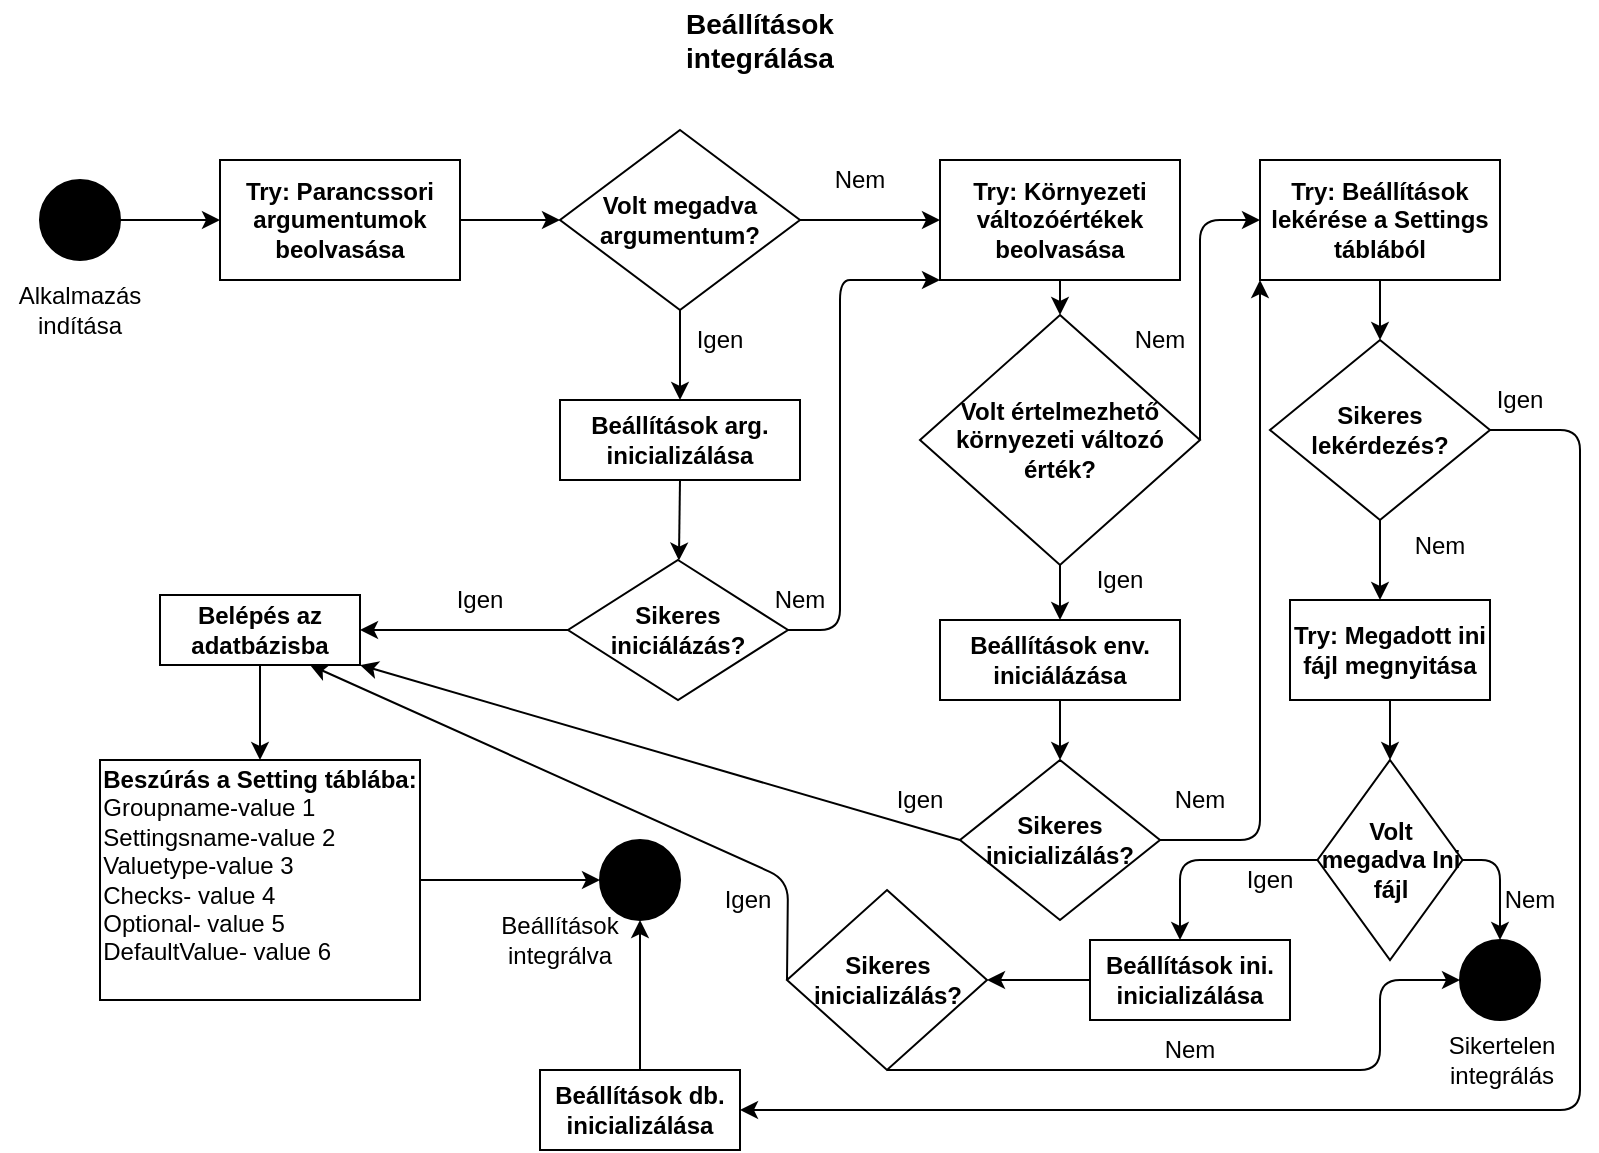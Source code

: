 <mxfile version="14.7.6" type="github">
  <diagram id="zDa9rTjy-oxJfnBAXKqy" name="Page-1">
    <mxGraphModel dx="1038" dy="536" grid="1" gridSize="10" guides="1" tooltips="1" connect="1" arrows="1" fold="1" page="1" pageScale="1" pageWidth="827" pageHeight="1169" math="0" shadow="0">
      <root>
        <mxCell id="0" />
        <mxCell id="1" parent="0" />
        <mxCell id="_BwwOzmuVJjrxb0-8K-R-1" value="&lt;font style=&quot;font-size: 14px&quot;&gt;&lt;b&gt;Beállítások integrálása&lt;br&gt;&lt;/b&gt;&lt;/font&gt;" style="text;html=1;strokeColor=none;fillColor=none;align=center;verticalAlign=middle;whiteSpace=wrap;rounded=0;" vertex="1" parent="1">
          <mxGeometry x="360" y="10" width="80" height="40" as="geometry" />
        </mxCell>
        <mxCell id="_BwwOzmuVJjrxb0-8K-R-2" value="" style="ellipse;whiteSpace=wrap;html=1;aspect=fixed;fillColor=#000000;" vertex="1" parent="1">
          <mxGeometry x="40" y="100" width="40" height="40" as="geometry" />
        </mxCell>
        <mxCell id="_BwwOzmuVJjrxb0-8K-R-3" value="Alkalmazás indítása" style="text;html=1;strokeColor=none;fillColor=none;align=center;verticalAlign=middle;whiteSpace=wrap;rounded=0;" vertex="1" parent="1">
          <mxGeometry x="20" y="150" width="80" height="30" as="geometry" />
        </mxCell>
        <mxCell id="_BwwOzmuVJjrxb0-8K-R-4" value="" style="endArrow=classic;html=1;exitX=1;exitY=0.5;exitDx=0;exitDy=0;entryX=0;entryY=0.5;entryDx=0;entryDy=0;" edge="1" parent="1" source="_BwwOzmuVJjrxb0-8K-R-2" target="_BwwOzmuVJjrxb0-8K-R-5">
          <mxGeometry width="50" height="50" relative="1" as="geometry">
            <mxPoint x="390" y="300" as="sourcePoint" />
            <mxPoint x="230" y="120" as="targetPoint" />
          </mxGeometry>
        </mxCell>
        <mxCell id="_BwwOzmuVJjrxb0-8K-R-5" value="&lt;div&gt;&lt;b&gt;Try: Parancssori argumentumok&lt;/b&gt;&lt;/div&gt;&lt;div&gt;&lt;b&gt;beolvasása&lt;/b&gt;&lt;/div&gt;" style="rounded=0;whiteSpace=wrap;html=1;fillColor=#FFFFFF;" vertex="1" parent="1">
          <mxGeometry x="130" y="90" width="120" height="60" as="geometry" />
        </mxCell>
        <mxCell id="_BwwOzmuVJjrxb0-8K-R-6" value="" style="endArrow=classic;html=1;exitX=1;exitY=0.5;exitDx=0;exitDy=0;" edge="1" parent="1" source="_BwwOzmuVJjrxb0-8K-R-5" target="_BwwOzmuVJjrxb0-8K-R-7">
          <mxGeometry width="50" height="50" relative="1" as="geometry">
            <mxPoint x="390" y="300" as="sourcePoint" />
            <mxPoint x="300" y="120" as="targetPoint" />
          </mxGeometry>
        </mxCell>
        <mxCell id="_BwwOzmuVJjrxb0-8K-R-7" value="&lt;b&gt;Volt megadva argumentum?&lt;/b&gt;" style="rhombus;whiteSpace=wrap;html=1;fillColor=#FFFFFF;" vertex="1" parent="1">
          <mxGeometry x="300" y="75" width="120" height="90" as="geometry" />
        </mxCell>
        <mxCell id="_BwwOzmuVJjrxb0-8K-R-9" value="" style="endArrow=classic;html=1;exitX=0.5;exitY=1;exitDx=0;exitDy=0;" edge="1" parent="1" source="_BwwOzmuVJjrxb0-8K-R-7">
          <mxGeometry width="50" height="50" relative="1" as="geometry">
            <mxPoint x="390" y="300" as="sourcePoint" />
            <mxPoint x="360" y="210" as="targetPoint" />
          </mxGeometry>
        </mxCell>
        <mxCell id="_BwwOzmuVJjrxb0-8K-R-11" value="Igen" style="text;html=1;strokeColor=none;fillColor=none;align=center;verticalAlign=middle;whiteSpace=wrap;rounded=0;" vertex="1" parent="1">
          <mxGeometry x="360" y="170" width="40" height="20" as="geometry" />
        </mxCell>
        <mxCell id="_BwwOzmuVJjrxb0-8K-R-12" value="&lt;b&gt;Beállítások arg. inicializálása&lt;br&gt;&lt;/b&gt;" style="rounded=0;whiteSpace=wrap;html=1;fillColor=#FFFFFF;" vertex="1" parent="1">
          <mxGeometry x="300" y="210" width="120" height="40" as="geometry" />
        </mxCell>
        <mxCell id="_BwwOzmuVJjrxb0-8K-R-13" value="" style="endArrow=classic;html=1;exitX=0.5;exitY=1;exitDx=0;exitDy=0;" edge="1" parent="1" source="_BwwOzmuVJjrxb0-8K-R-12" target="_BwwOzmuVJjrxb0-8K-R-14">
          <mxGeometry width="50" height="50" relative="1" as="geometry">
            <mxPoint x="390" y="300" as="sourcePoint" />
            <mxPoint x="360" y="290" as="targetPoint" />
          </mxGeometry>
        </mxCell>
        <mxCell id="_BwwOzmuVJjrxb0-8K-R-14" value="&lt;b&gt;Sikeres iniciálázás?&lt;br&gt;&lt;/b&gt;" style="rhombus;whiteSpace=wrap;html=1;fillColor=#FFFFFF;" vertex="1" parent="1">
          <mxGeometry x="304" y="290" width="110" height="70" as="geometry" />
        </mxCell>
        <mxCell id="_BwwOzmuVJjrxb0-8K-R-16" value="Igen" style="text;html=1;strokeColor=none;fillColor=none;align=center;verticalAlign=middle;whiteSpace=wrap;rounded=0;" vertex="1" parent="1">
          <mxGeometry x="240" y="300" width="40" height="20" as="geometry" />
        </mxCell>
        <mxCell id="_BwwOzmuVJjrxb0-8K-R-17" value="" style="endArrow=classic;html=1;exitX=0;exitY=0.5;exitDx=0;exitDy=0;" edge="1" parent="1" source="_BwwOzmuVJjrxb0-8K-R-14">
          <mxGeometry width="50" height="50" relative="1" as="geometry">
            <mxPoint x="390" y="350" as="sourcePoint" />
            <mxPoint x="200" y="325" as="targetPoint" />
          </mxGeometry>
        </mxCell>
        <mxCell id="_BwwOzmuVJjrxb0-8K-R-20" value="&lt;b&gt;Belépés az adatbázisba&lt;/b&gt;" style="rounded=0;whiteSpace=wrap;html=1;fillColor=#FFFFFF;" vertex="1" parent="1">
          <mxGeometry x="100" y="307.5" width="100" height="35" as="geometry" />
        </mxCell>
        <mxCell id="_BwwOzmuVJjrxb0-8K-R-21" value="" style="endArrow=classic;html=1;exitX=0.5;exitY=1;exitDx=0;exitDy=0;" edge="1" parent="1" source="_BwwOzmuVJjrxb0-8K-R-20">
          <mxGeometry width="50" height="50" relative="1" as="geometry">
            <mxPoint x="350" y="350" as="sourcePoint" />
            <mxPoint x="150" y="390" as="targetPoint" />
          </mxGeometry>
        </mxCell>
        <mxCell id="_BwwOzmuVJjrxb0-8K-R-23" value="&lt;div&gt;&lt;b&gt;Beszúrás a Setting táblába:&lt;/b&gt;&lt;/div&gt;&lt;div align=&quot;left&quot;&gt;Groupname-value 1&lt;/div&gt;&lt;div align=&quot;left&quot;&gt;Settingsname-value 2&lt;/div&gt;&lt;div align=&quot;left&quot;&gt;Valuetype-value 3&lt;/div&gt;&lt;div align=&quot;left&quot;&gt;Checks- value 4&lt;/div&gt;&lt;div align=&quot;left&quot;&gt;Optional- value 5&lt;/div&gt;&lt;div align=&quot;left&quot;&gt;DefaultValue- value 6&lt;br&gt;&lt;/div&gt;&lt;div align=&quot;left&quot;&gt;&lt;br&gt;&lt;/div&gt;" style="rounded=0;whiteSpace=wrap;html=1;fillColor=#FFFFFF;" vertex="1" parent="1">
          <mxGeometry x="70" y="390" width="160" height="120" as="geometry" />
        </mxCell>
        <mxCell id="_BwwOzmuVJjrxb0-8K-R-25" value="" style="endArrow=classic;html=1;exitX=1;exitY=0.5;exitDx=0;exitDy=0;" edge="1" parent="1" source="_BwwOzmuVJjrxb0-8K-R-23" target="_BwwOzmuVJjrxb0-8K-R-26">
          <mxGeometry width="50" height="50" relative="1" as="geometry">
            <mxPoint x="350" y="350" as="sourcePoint" />
            <mxPoint x="310" y="450" as="targetPoint" />
          </mxGeometry>
        </mxCell>
        <mxCell id="_BwwOzmuVJjrxb0-8K-R-26" value="" style="ellipse;whiteSpace=wrap;html=1;aspect=fixed;fillColor=#000000;" vertex="1" parent="1">
          <mxGeometry x="320" y="430" width="40" height="40" as="geometry" />
        </mxCell>
        <mxCell id="_BwwOzmuVJjrxb0-8K-R-27" value="Beállítások integrálva" style="text;html=1;strokeColor=none;fillColor=none;align=center;verticalAlign=middle;whiteSpace=wrap;rounded=0;" vertex="1" parent="1">
          <mxGeometry x="280" y="470" width="40" height="20" as="geometry" />
        </mxCell>
        <mxCell id="_BwwOzmuVJjrxb0-8K-R-28" value="" style="endArrow=classic;html=1;exitX=1;exitY=0.5;exitDx=0;exitDy=0;" edge="1" parent="1" source="_BwwOzmuVJjrxb0-8K-R-7">
          <mxGeometry width="50" height="50" relative="1" as="geometry">
            <mxPoint x="350" y="350" as="sourcePoint" />
            <mxPoint x="490" y="120" as="targetPoint" />
          </mxGeometry>
        </mxCell>
        <mxCell id="_BwwOzmuVJjrxb0-8K-R-29" value="Nem" style="text;html=1;strokeColor=none;fillColor=none;align=center;verticalAlign=middle;whiteSpace=wrap;rounded=0;" vertex="1" parent="1">
          <mxGeometry x="430" y="90" width="40" height="20" as="geometry" />
        </mxCell>
        <mxCell id="_BwwOzmuVJjrxb0-8K-R-30" value="&lt;b&gt;Try: Környezeti változóértékek beolvasása&lt;br&gt;&lt;/b&gt;" style="rounded=0;whiteSpace=wrap;html=1;fillColor=#FFFFFF;" vertex="1" parent="1">
          <mxGeometry x="490" y="90" width="120" height="60" as="geometry" />
        </mxCell>
        <mxCell id="_BwwOzmuVJjrxb0-8K-R-33" value="&lt;b&gt;Volt értelmezhető környezeti változó érték?&lt;br&gt;&lt;/b&gt;" style="rhombus;whiteSpace=wrap;html=1;fillColor=#FFFFFF;" vertex="1" parent="1">
          <mxGeometry x="480" y="167.5" width="140" height="125" as="geometry" />
        </mxCell>
        <mxCell id="_BwwOzmuVJjrxb0-8K-R-34" value="" style="endArrow=classic;html=1;exitX=0.5;exitY=1;exitDx=0;exitDy=0;" edge="1" parent="1" source="_BwwOzmuVJjrxb0-8K-R-30" target="_BwwOzmuVJjrxb0-8K-R-33">
          <mxGeometry width="50" height="50" relative="1" as="geometry">
            <mxPoint x="290" y="350" as="sourcePoint" />
            <mxPoint x="340" y="300" as="targetPoint" />
          </mxGeometry>
        </mxCell>
        <mxCell id="_BwwOzmuVJjrxb0-8K-R-35" value="" style="endArrow=classic;html=1;exitX=1;exitY=0.5;exitDx=0;exitDy=0;entryX=0;entryY=1;entryDx=0;entryDy=0;" edge="1" parent="1" source="_BwwOzmuVJjrxb0-8K-R-14" target="_BwwOzmuVJjrxb0-8K-R-30">
          <mxGeometry width="50" height="50" relative="1" as="geometry">
            <mxPoint x="290" y="350" as="sourcePoint" />
            <mxPoint x="460" y="325" as="targetPoint" />
            <Array as="points">
              <mxPoint x="440" y="325" />
              <mxPoint x="440" y="220" />
              <mxPoint x="440" y="150" />
              <mxPoint x="450" y="150" />
            </Array>
          </mxGeometry>
        </mxCell>
        <mxCell id="_BwwOzmuVJjrxb0-8K-R-36" value="Nem" style="text;html=1;strokeColor=none;fillColor=none;align=center;verticalAlign=middle;whiteSpace=wrap;rounded=0;" vertex="1" parent="1">
          <mxGeometry x="400" y="300" width="40" height="20" as="geometry" />
        </mxCell>
        <mxCell id="_BwwOzmuVJjrxb0-8K-R-40" value="" style="endArrow=classic;html=1;exitX=0.5;exitY=1;exitDx=0;exitDy=0;" edge="1" parent="1" source="_BwwOzmuVJjrxb0-8K-R-33" target="_BwwOzmuVJjrxb0-8K-R-41">
          <mxGeometry width="50" height="50" relative="1" as="geometry">
            <mxPoint x="290" y="350" as="sourcePoint" />
            <mxPoint x="550" y="330" as="targetPoint" />
          </mxGeometry>
        </mxCell>
        <mxCell id="_BwwOzmuVJjrxb0-8K-R-41" value="&lt;b&gt;Beállítások env. iniciálázása&lt;br&gt;&lt;/b&gt;" style="rounded=0;whiteSpace=wrap;html=1;fillColor=#FFFFFF;" vertex="1" parent="1">
          <mxGeometry x="490" y="320" width="120" height="40" as="geometry" />
        </mxCell>
        <mxCell id="_BwwOzmuVJjrxb0-8K-R-42" value="Igen" style="text;html=1;strokeColor=none;fillColor=none;align=center;verticalAlign=middle;whiteSpace=wrap;rounded=0;" vertex="1" parent="1">
          <mxGeometry x="560" y="290" width="40" height="20" as="geometry" />
        </mxCell>
        <mxCell id="_BwwOzmuVJjrxb0-8K-R-43" value="" style="endArrow=classic;html=1;exitX=0.5;exitY=1;exitDx=0;exitDy=0;" edge="1" parent="1" source="_BwwOzmuVJjrxb0-8K-R-41">
          <mxGeometry width="50" height="50" relative="1" as="geometry">
            <mxPoint x="290" y="350" as="sourcePoint" />
            <mxPoint x="550" y="390" as="targetPoint" />
          </mxGeometry>
        </mxCell>
        <mxCell id="_BwwOzmuVJjrxb0-8K-R-44" value="&lt;b&gt;Sikeres inicializálás?&lt;br&gt;&lt;/b&gt;" style="rhombus;whiteSpace=wrap;html=1;fillColor=#FFFFFF;" vertex="1" parent="1">
          <mxGeometry x="500" y="390" width="100" height="80" as="geometry" />
        </mxCell>
        <mxCell id="_BwwOzmuVJjrxb0-8K-R-45" value="" style="endArrow=classic;html=1;exitX=0;exitY=0.5;exitDx=0;exitDy=0;entryX=1;entryY=1;entryDx=0;entryDy=0;" edge="1" parent="1" source="_BwwOzmuVJjrxb0-8K-R-44" target="_BwwOzmuVJjrxb0-8K-R-20">
          <mxGeometry width="50" height="50" relative="1" as="geometry">
            <mxPoint x="290" y="350" as="sourcePoint" />
            <mxPoint x="340" y="300" as="targetPoint" />
          </mxGeometry>
        </mxCell>
        <mxCell id="_BwwOzmuVJjrxb0-8K-R-46" value="Igen" style="text;html=1;strokeColor=none;fillColor=none;align=center;verticalAlign=middle;whiteSpace=wrap;rounded=0;" vertex="1" parent="1">
          <mxGeometry x="460" y="400" width="40" height="20" as="geometry" />
        </mxCell>
        <mxCell id="_BwwOzmuVJjrxb0-8K-R-47" value="&lt;b&gt;Try: Beállítások lekérése a Settings táblából&lt;br&gt;&lt;/b&gt;" style="rounded=0;whiteSpace=wrap;html=1;fillColor=#FFFFFF;" vertex="1" parent="1">
          <mxGeometry x="650" y="90" width="120" height="60" as="geometry" />
        </mxCell>
        <mxCell id="_BwwOzmuVJjrxb0-8K-R-48" value="" style="endArrow=classic;html=1;exitX=1;exitY=0.5;exitDx=0;exitDy=0;entryX=0;entryY=0.5;entryDx=0;entryDy=0;" edge="1" parent="1" source="_BwwOzmuVJjrxb0-8K-R-33" target="_BwwOzmuVJjrxb0-8K-R-47">
          <mxGeometry width="50" height="50" relative="1" as="geometry">
            <mxPoint x="290" y="350" as="sourcePoint" />
            <mxPoint x="340" y="300" as="targetPoint" />
            <Array as="points">
              <mxPoint x="620" y="120" />
            </Array>
          </mxGeometry>
        </mxCell>
        <mxCell id="_BwwOzmuVJjrxb0-8K-R-49" value="Nem" style="text;html=1;strokeColor=none;fillColor=none;align=center;verticalAlign=middle;whiteSpace=wrap;rounded=0;" vertex="1" parent="1">
          <mxGeometry x="580" y="170" width="40" height="20" as="geometry" />
        </mxCell>
        <mxCell id="_BwwOzmuVJjrxb0-8K-R-50" value="" style="endArrow=classic;html=1;exitX=1;exitY=0.5;exitDx=0;exitDy=0;entryX=0;entryY=1;entryDx=0;entryDy=0;" edge="1" parent="1" source="_BwwOzmuVJjrxb0-8K-R-44" target="_BwwOzmuVJjrxb0-8K-R-47">
          <mxGeometry width="50" height="50" relative="1" as="geometry">
            <mxPoint x="290" y="350" as="sourcePoint" />
            <mxPoint x="340" y="300" as="targetPoint" />
            <Array as="points">
              <mxPoint x="650" y="430" />
            </Array>
          </mxGeometry>
        </mxCell>
        <mxCell id="_BwwOzmuVJjrxb0-8K-R-51" value="Nem" style="text;html=1;strokeColor=none;fillColor=none;align=center;verticalAlign=middle;whiteSpace=wrap;rounded=0;" vertex="1" parent="1">
          <mxGeometry x="600" y="400" width="40" height="20" as="geometry" />
        </mxCell>
        <mxCell id="_BwwOzmuVJjrxb0-8K-R-53" value="&lt;b&gt;Sikeres lekérdezés?&lt;br&gt;&lt;/b&gt;" style="rhombus;whiteSpace=wrap;html=1;fillColor=#FFFFFF;" vertex="1" parent="1">
          <mxGeometry x="655" y="180" width="110" height="90" as="geometry" />
        </mxCell>
        <mxCell id="_BwwOzmuVJjrxb0-8K-R-55" value="" style="endArrow=classic;html=1;exitX=0.5;exitY=1;exitDx=0;exitDy=0;entryX=0.5;entryY=0;entryDx=0;entryDy=0;" edge="1" parent="1" source="_BwwOzmuVJjrxb0-8K-R-47" target="_BwwOzmuVJjrxb0-8K-R-53">
          <mxGeometry width="50" height="50" relative="1" as="geometry">
            <mxPoint x="290" y="350" as="sourcePoint" />
            <mxPoint x="340" y="300" as="targetPoint" />
          </mxGeometry>
        </mxCell>
        <mxCell id="_BwwOzmuVJjrxb0-8K-R-56" value="" style="endArrow=classic;html=1;exitX=0.5;exitY=1;exitDx=0;exitDy=0;" edge="1" parent="1" source="_BwwOzmuVJjrxb0-8K-R-53">
          <mxGeometry width="50" height="50" relative="1" as="geometry">
            <mxPoint x="290" y="350" as="sourcePoint" />
            <mxPoint x="710" y="310" as="targetPoint" />
          </mxGeometry>
        </mxCell>
        <mxCell id="_BwwOzmuVJjrxb0-8K-R-59" value="Igen" style="text;html=1;strokeColor=none;fillColor=none;align=center;verticalAlign=middle;whiteSpace=wrap;rounded=0;" vertex="1" parent="1">
          <mxGeometry x="760" y="200" width="40" height="20" as="geometry" />
        </mxCell>
        <mxCell id="_BwwOzmuVJjrxb0-8K-R-62" value="Nem" style="text;html=1;strokeColor=none;fillColor=none;align=center;verticalAlign=middle;whiteSpace=wrap;rounded=0;" vertex="1" parent="1">
          <mxGeometry x="720" y="272.5" width="40" height="20" as="geometry" />
        </mxCell>
        <mxCell id="_BwwOzmuVJjrxb0-8K-R-63" value="&lt;b&gt;Try: Megadott ini fájl megnyitása&lt;br&gt;&lt;/b&gt;" style="rounded=0;whiteSpace=wrap;html=1;fillColor=#FFFFFF;" vertex="1" parent="1">
          <mxGeometry x="665" y="310" width="100" height="50" as="geometry" />
        </mxCell>
        <mxCell id="_BwwOzmuVJjrxb0-8K-R-64" value="" style="endArrow=classic;html=1;exitX=0.5;exitY=1;exitDx=0;exitDy=0;" edge="1" parent="1" source="_BwwOzmuVJjrxb0-8K-R-63">
          <mxGeometry width="50" height="50" relative="1" as="geometry">
            <mxPoint x="350" y="350" as="sourcePoint" />
            <mxPoint x="715" y="390" as="targetPoint" />
          </mxGeometry>
        </mxCell>
        <mxCell id="_BwwOzmuVJjrxb0-8K-R-65" value="&lt;b&gt;Volt megadva Ini fájl&lt;br&gt;&lt;/b&gt;" style="rhombus;whiteSpace=wrap;html=1;fillColor=#FFFFFF;" vertex="1" parent="1">
          <mxGeometry x="678.75" y="390" width="72.5" height="100" as="geometry" />
        </mxCell>
        <mxCell id="_BwwOzmuVJjrxb0-8K-R-67" value="" style="ellipse;whiteSpace=wrap;html=1;aspect=fixed;fillColor=#000000;" vertex="1" parent="1">
          <mxGeometry x="750" y="480" width="40" height="40" as="geometry" />
        </mxCell>
        <mxCell id="_BwwOzmuVJjrxb0-8K-R-68" value="Sikertelen integrálás" style="text;html=1;strokeColor=none;fillColor=none;align=center;verticalAlign=middle;whiteSpace=wrap;rounded=0;" vertex="1" parent="1">
          <mxGeometry x="751.25" y="530" width="40" height="20" as="geometry" />
        </mxCell>
        <mxCell id="_BwwOzmuVJjrxb0-8K-R-70" value="Nem" style="text;html=1;strokeColor=none;fillColor=none;align=center;verticalAlign=middle;whiteSpace=wrap;rounded=0;" vertex="1" parent="1">
          <mxGeometry x="765" y="450" width="40" height="20" as="geometry" />
        </mxCell>
        <mxCell id="_BwwOzmuVJjrxb0-8K-R-71" value="&lt;b&gt;Beállítások ini. inicializálása&lt;br&gt;&lt;/b&gt;" style="rounded=0;whiteSpace=wrap;html=1;fillColor=#FFFFFF;" vertex="1" parent="1">
          <mxGeometry x="565" y="480" width="100" height="40" as="geometry" />
        </mxCell>
        <mxCell id="_BwwOzmuVJjrxb0-8K-R-72" value="&lt;b&gt;Sikeres inicializálás?&lt;br&gt;&lt;/b&gt;" style="rhombus;whiteSpace=wrap;html=1;fillColor=#FFFFFF;" vertex="1" parent="1">
          <mxGeometry x="413.5" y="455" width="100" height="90" as="geometry" />
        </mxCell>
        <mxCell id="_BwwOzmuVJjrxb0-8K-R-75" value="" style="endArrow=classic;html=1;exitX=1;exitY=0.5;exitDx=0;exitDy=0;entryX=0.5;entryY=0;entryDx=0;entryDy=0;" edge="1" parent="1" source="_BwwOzmuVJjrxb0-8K-R-65" target="_BwwOzmuVJjrxb0-8K-R-67">
          <mxGeometry width="50" height="50" relative="1" as="geometry">
            <mxPoint x="350" y="350" as="sourcePoint" />
            <mxPoint x="400" y="300" as="targetPoint" />
            <Array as="points">
              <mxPoint x="770" y="440" />
            </Array>
          </mxGeometry>
        </mxCell>
        <mxCell id="_BwwOzmuVJjrxb0-8K-R-77" value="Nem" style="text;html=1;strokeColor=none;fillColor=none;align=center;verticalAlign=middle;whiteSpace=wrap;rounded=0;" vertex="1" parent="1">
          <mxGeometry x="595" y="525" width="40" height="20" as="geometry" />
        </mxCell>
        <mxCell id="_BwwOzmuVJjrxb0-8K-R-78" value="" style="endArrow=classic;html=1;exitX=0;exitY=0.5;exitDx=0;exitDy=0;entryX=0.75;entryY=1;entryDx=0;entryDy=0;" edge="1" parent="1" source="_BwwOzmuVJjrxb0-8K-R-72" target="_BwwOzmuVJjrxb0-8K-R-20">
          <mxGeometry width="50" height="50" relative="1" as="geometry">
            <mxPoint x="350" y="350" as="sourcePoint" />
            <mxPoint x="400" y="300" as="targetPoint" />
            <Array as="points">
              <mxPoint x="414" y="450" />
            </Array>
          </mxGeometry>
        </mxCell>
        <mxCell id="_BwwOzmuVJjrxb0-8K-R-79" value="Igen" style="text;html=1;strokeColor=none;fillColor=none;align=center;verticalAlign=middle;whiteSpace=wrap;rounded=0;" vertex="1" parent="1">
          <mxGeometry x="374" y="450" width="40" height="20" as="geometry" />
        </mxCell>
        <mxCell id="_BwwOzmuVJjrxb0-8K-R-80" value="" style="endArrow=classic;html=1;exitX=0;exitY=0.5;exitDx=0;exitDy=0;entryX=1;entryY=0.5;entryDx=0;entryDy=0;" edge="1" parent="1" source="_BwwOzmuVJjrxb0-8K-R-71" target="_BwwOzmuVJjrxb0-8K-R-72">
          <mxGeometry width="50" height="50" relative="1" as="geometry">
            <mxPoint x="350" y="350" as="sourcePoint" />
            <mxPoint x="400" y="300" as="targetPoint" />
          </mxGeometry>
        </mxCell>
        <mxCell id="_BwwOzmuVJjrxb0-8K-R-81" value="" style="endArrow=classic;html=1;exitX=0.5;exitY=1;exitDx=0;exitDy=0;entryX=0;entryY=0.5;entryDx=0;entryDy=0;" edge="1" parent="1" source="_BwwOzmuVJjrxb0-8K-R-72" target="_BwwOzmuVJjrxb0-8K-R-67">
          <mxGeometry width="50" height="50" relative="1" as="geometry">
            <mxPoint x="350" y="350" as="sourcePoint" />
            <mxPoint x="710" y="545" as="targetPoint" />
            <Array as="points">
              <mxPoint x="710" y="545" />
              <mxPoint x="710" y="500" />
            </Array>
          </mxGeometry>
        </mxCell>
        <mxCell id="_BwwOzmuVJjrxb0-8K-R-82" value="" style="endArrow=classic;html=1;exitX=0;exitY=0.5;exitDx=0;exitDy=0;" edge="1" parent="1" source="_BwwOzmuVJjrxb0-8K-R-65">
          <mxGeometry width="50" height="50" relative="1" as="geometry">
            <mxPoint x="350" y="350" as="sourcePoint" />
            <mxPoint x="610" y="480" as="targetPoint" />
            <Array as="points">
              <mxPoint x="610" y="440" />
            </Array>
          </mxGeometry>
        </mxCell>
        <mxCell id="_BwwOzmuVJjrxb0-8K-R-84" value="Igen" style="text;html=1;strokeColor=none;fillColor=none;align=center;verticalAlign=middle;whiteSpace=wrap;rounded=0;" vertex="1" parent="1">
          <mxGeometry x="635" y="440" width="40" height="20" as="geometry" />
        </mxCell>
        <mxCell id="_BwwOzmuVJjrxb0-8K-R-85" value="&lt;b&gt;Beállítások db. inicializálása&lt;br&gt;&lt;/b&gt;" style="rounded=0;whiteSpace=wrap;html=1;fillColor=#FFFFFF;" vertex="1" parent="1">
          <mxGeometry x="290" y="545" width="100" height="40" as="geometry" />
        </mxCell>
        <mxCell id="_BwwOzmuVJjrxb0-8K-R-86" value="" style="endArrow=classic;html=1;exitX=0.5;exitY=0;exitDx=0;exitDy=0;entryX=0.5;entryY=1;entryDx=0;entryDy=0;" edge="1" parent="1" source="_BwwOzmuVJjrxb0-8K-R-85" target="_BwwOzmuVJjrxb0-8K-R-26">
          <mxGeometry width="50" height="50" relative="1" as="geometry">
            <mxPoint x="350" y="350" as="sourcePoint" />
            <mxPoint x="400" y="300" as="targetPoint" />
          </mxGeometry>
        </mxCell>
        <mxCell id="_BwwOzmuVJjrxb0-8K-R-87" value="" style="endArrow=classic;html=1;exitX=1;exitY=0.5;exitDx=0;exitDy=0;entryX=1;entryY=0.5;entryDx=0;entryDy=0;" edge="1" parent="1" source="_BwwOzmuVJjrxb0-8K-R-53" target="_BwwOzmuVJjrxb0-8K-R-85">
          <mxGeometry width="50" height="50" relative="1" as="geometry">
            <mxPoint x="350" y="350" as="sourcePoint" />
            <mxPoint x="400" y="300" as="targetPoint" />
            <Array as="points">
              <mxPoint x="810" y="225" />
              <mxPoint x="810" y="565" />
            </Array>
          </mxGeometry>
        </mxCell>
      </root>
    </mxGraphModel>
  </diagram>
</mxfile>
